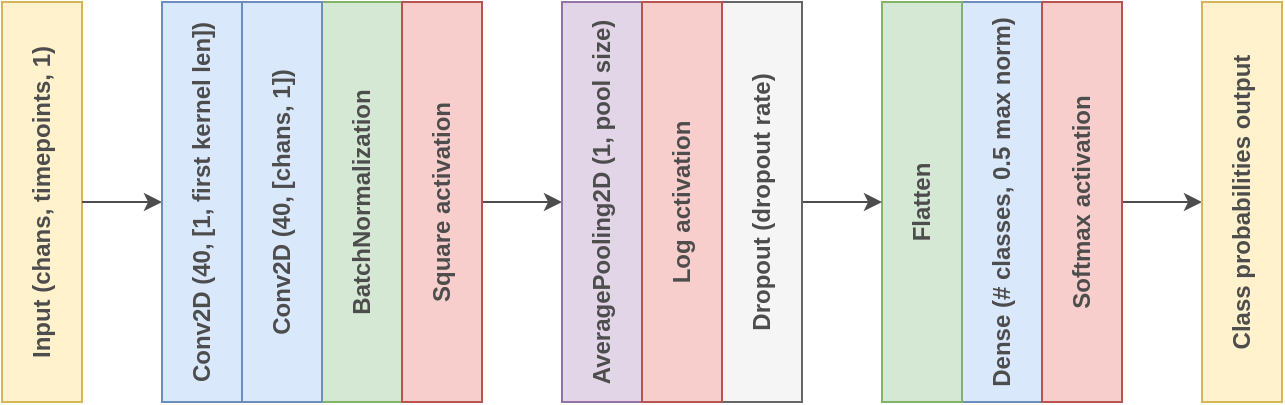 <mxfile version="20.2.7" type="device"><diagram id="4x71PAkTOhGP23oKlI54" name="Page-1"><mxGraphModel dx="949" dy="566" grid="1" gridSize="10" guides="1" tooltips="1" connect="1" arrows="1" fold="1" page="1" pageScale="1" pageWidth="1000" pageHeight="500" math="0" shadow="0"><root><mxCell id="0"/><mxCell id="1" parent="0"/><mxCell id="lFttiiSTWbQfWLcazwjt-8" value="" style="rounded=0;whiteSpace=wrap;html=1;rotation=-90;fillColor=#fff2cc;strokeColor=#d6b656;" parent="1" vertex="1"><mxGeometry x="240" y="200" width="200" height="40" as="geometry"/></mxCell><mxCell id="4VghkW1Xt-IOZYxT3MJC-8" style="edgeStyle=orthogonalEdgeStyle;rounded=0;orthogonalLoop=1;jettySize=auto;html=1;entryX=0.5;entryY=0;entryDx=0;entryDy=0;strokeColor=#4D4D4D;" edge="1" parent="1" source="lFttiiSTWbQfWLcazwjt-9" target="lFttiiSTWbQfWLcazwjt-11"><mxGeometry relative="1" as="geometry"/></mxCell><mxCell id="lFttiiSTWbQfWLcazwjt-9" value="Input (chans, timepoints, 1)" style="text;html=1;strokeColor=none;fillColor=none;align=center;verticalAlign=middle;whiteSpace=wrap;rounded=0;rotation=-90;fontColor=#4D4D4D;fontStyle=1" parent="1" vertex="1"><mxGeometry x="240" y="200" width="200" height="40" as="geometry"/></mxCell><mxCell id="lFttiiSTWbQfWLcazwjt-10" value="" style="rounded=0;whiteSpace=wrap;html=1;rotation=-90;fillColor=#fff2cc;strokeColor=#d6b656;" parent="1" vertex="1"><mxGeometry x="320" y="200" width="200" height="40" as="geometry"/></mxCell><mxCell id="lFttiiSTWbQfWLcazwjt-11" value="Conv2D (40, [1, first kernel len])" style="text;html=1;strokeColor=#6c8ebf;fillColor=#dae8fc;align=center;verticalAlign=middle;whiteSpace=wrap;rounded=0;rotation=-90;fontStyle=1;fontColor=#4D4D4D;" parent="1" vertex="1"><mxGeometry x="320" y="200" width="200" height="40" as="geometry"/></mxCell><mxCell id="lFttiiSTWbQfWLcazwjt-17" value="BatchNormalization" style="text;html=1;strokeColor=#82b366;fillColor=#d5e8d4;align=center;verticalAlign=middle;whiteSpace=wrap;rounded=0;rotation=-90;fontStyle=1;fontColor=#4D4D4D;" parent="1" vertex="1"><mxGeometry x="400" y="200" width="200" height="40" as="geometry"/></mxCell><mxCell id="4VghkW1Xt-IOZYxT3MJC-9" style="edgeStyle=orthogonalEdgeStyle;rounded=0;orthogonalLoop=1;jettySize=auto;html=1;entryX=0.5;entryY=0;entryDx=0;entryDy=0;strokeColor=#4D4D4D;" edge="1" parent="1" source="lFttiiSTWbQfWLcazwjt-25" target="lFttiiSTWbQfWLcazwjt-26"><mxGeometry relative="1" as="geometry"/></mxCell><mxCell id="lFttiiSTWbQfWLcazwjt-25" value="Square activation" style="text;html=1;strokeColor=#b85450;fillColor=#f8cecc;align=center;verticalAlign=middle;whiteSpace=wrap;rounded=0;rotation=-90;fontStyle=1;fontColor=#4D4D4D;" parent="1" vertex="1"><mxGeometry x="440" y="200" width="200" height="40" as="geometry"/></mxCell><mxCell id="lFttiiSTWbQfWLcazwjt-26" value="AveragePooling2D (1, pool size)" style="text;html=1;strokeColor=#9673a6;fillColor=#e1d5e7;align=center;verticalAlign=middle;whiteSpace=wrap;rounded=0;rotation=-90;fontStyle=1;fontColor=#4D4D4D;" parent="1" vertex="1"><mxGeometry x="520" y="200" width="200" height="40" as="geometry"/></mxCell><mxCell id="lFttiiSTWbQfWLcazwjt-28" value="" style="rounded=0;whiteSpace=wrap;html=1;rotation=-90;fillColor=#fff2cc;strokeColor=#d6b656;" parent="1" vertex="1"><mxGeometry x="720" y="200" width="200" height="40" as="geometry"/></mxCell><mxCell id="lFttiiSTWbQfWLcazwjt-29" value="Dense (# classes, 0.5 max norm)" style="text;html=1;strokeColor=#6c8ebf;fillColor=#dae8fc;align=center;verticalAlign=middle;whiteSpace=wrap;rounded=0;rotation=-90;fontStyle=1;fontColor=#4D4D4D;" parent="1" vertex="1"><mxGeometry x="720" y="200" width="200" height="40" as="geometry"/></mxCell><mxCell id="lFttiiSTWbQfWLcazwjt-30" value="" style="rounded=0;whiteSpace=wrap;html=1;rotation=-90;fillColor=#fff2cc;strokeColor=#d6b656;" parent="1" vertex="1"><mxGeometry x="680" y="200" width="200" height="40" as="geometry"/></mxCell><mxCell id="lFttiiSTWbQfWLcazwjt-31" value="Flatten" style="text;html=1;strokeColor=#82b366;fillColor=#d5e8d4;align=center;verticalAlign=middle;whiteSpace=wrap;rounded=0;rotation=-90;fontStyle=1;fontColor=#4D4D4D;" parent="1" vertex="1"><mxGeometry x="680" y="200" width="200" height="40" as="geometry"/></mxCell><mxCell id="lFttiiSTWbQfWLcazwjt-32" value="" style="rounded=0;whiteSpace=wrap;html=1;rotation=-90;fillColor=#fff2cc;strokeColor=#d6b656;" parent="1" vertex="1"><mxGeometry x="760" y="200" width="200" height="40" as="geometry"/></mxCell><mxCell id="lFttiiSTWbQfWLcazwjt-43" style="edgeStyle=orthogonalEdgeStyle;rounded=0;orthogonalLoop=1;jettySize=auto;html=1;entryX=0.5;entryY=0;entryDx=0;entryDy=0;fontColor=#4D4D4D;strokeColor=#4D4D4D;" parent="1" source="lFttiiSTWbQfWLcazwjt-33" target="lFttiiSTWbQfWLcazwjt-42" edge="1"><mxGeometry relative="1" as="geometry"/></mxCell><mxCell id="lFttiiSTWbQfWLcazwjt-33" value="Softmax activation" style="text;html=1;strokeColor=#b85450;fillColor=#f8cecc;align=center;verticalAlign=middle;whiteSpace=wrap;rounded=0;rotation=-90;fontStyle=1;fontColor=#4D4D4D;" parent="1" vertex="1"><mxGeometry x="760" y="200" width="200" height="40" as="geometry"/></mxCell><mxCell id="lFttiiSTWbQfWLcazwjt-41" value="" style="rounded=0;whiteSpace=wrap;html=1;rotation=-90;fillColor=#fff2cc;strokeColor=#d6b656;" parent="1" vertex="1"><mxGeometry x="840" y="200" width="200" height="40" as="geometry"/></mxCell><mxCell id="lFttiiSTWbQfWLcazwjt-42" value="Class probabilities output" style="text;html=1;strokeColor=none;fillColor=none;align=center;verticalAlign=middle;whiteSpace=wrap;rounded=0;rotation=-90;fontColor=#4D4D4D;fontStyle=1" parent="1" vertex="1"><mxGeometry x="840" y="200" width="200" height="40" as="geometry"/></mxCell><mxCell id="Q2OIU7_GC-9qL2qf9AA5-1" value="Conv2D (40, [chans, 1])" style="text;html=1;strokeColor=#6c8ebf;fillColor=#dae8fc;align=center;verticalAlign=middle;whiteSpace=wrap;rounded=0;rotation=-90;fontStyle=1;fontColor=#4D4D4D;" parent="1" vertex="1"><mxGeometry x="360" y="200" width="200" height="40" as="geometry"/></mxCell><mxCell id="4VghkW1Xt-IOZYxT3MJC-10" style="edgeStyle=orthogonalEdgeStyle;rounded=0;orthogonalLoop=1;jettySize=auto;html=1;exitX=0.5;exitY=1;exitDx=0;exitDy=0;entryX=0.5;entryY=0;entryDx=0;entryDy=0;strokeColor=#4D4D4D;" edge="1" parent="1" source="Q2OIU7_GC-9qL2qf9AA5-6" target="lFttiiSTWbQfWLcazwjt-31"><mxGeometry relative="1" as="geometry"/></mxCell><mxCell id="Q2OIU7_GC-9qL2qf9AA5-6" value="Dropout (dropout rate)" style="text;html=1;strokeColor=#666666;fillColor=#f5f5f5;align=center;verticalAlign=middle;whiteSpace=wrap;rounded=0;rotation=-90;fontStyle=1;fontColor=#4D4D4D;" parent="1" vertex="1"><mxGeometry x="600" y="200" width="200" height="40" as="geometry"/></mxCell><mxCell id="4VghkW1Xt-IOZYxT3MJC-7" value="Log activation" style="text;html=1;strokeColor=#b85450;fillColor=#f8cecc;align=center;verticalAlign=middle;whiteSpace=wrap;rounded=0;rotation=-90;fontStyle=1;fontColor=#4D4D4D;" vertex="1" parent="1"><mxGeometry x="560" y="200" width="200" height="40" as="geometry"/></mxCell></root></mxGraphModel></diagram></mxfile>